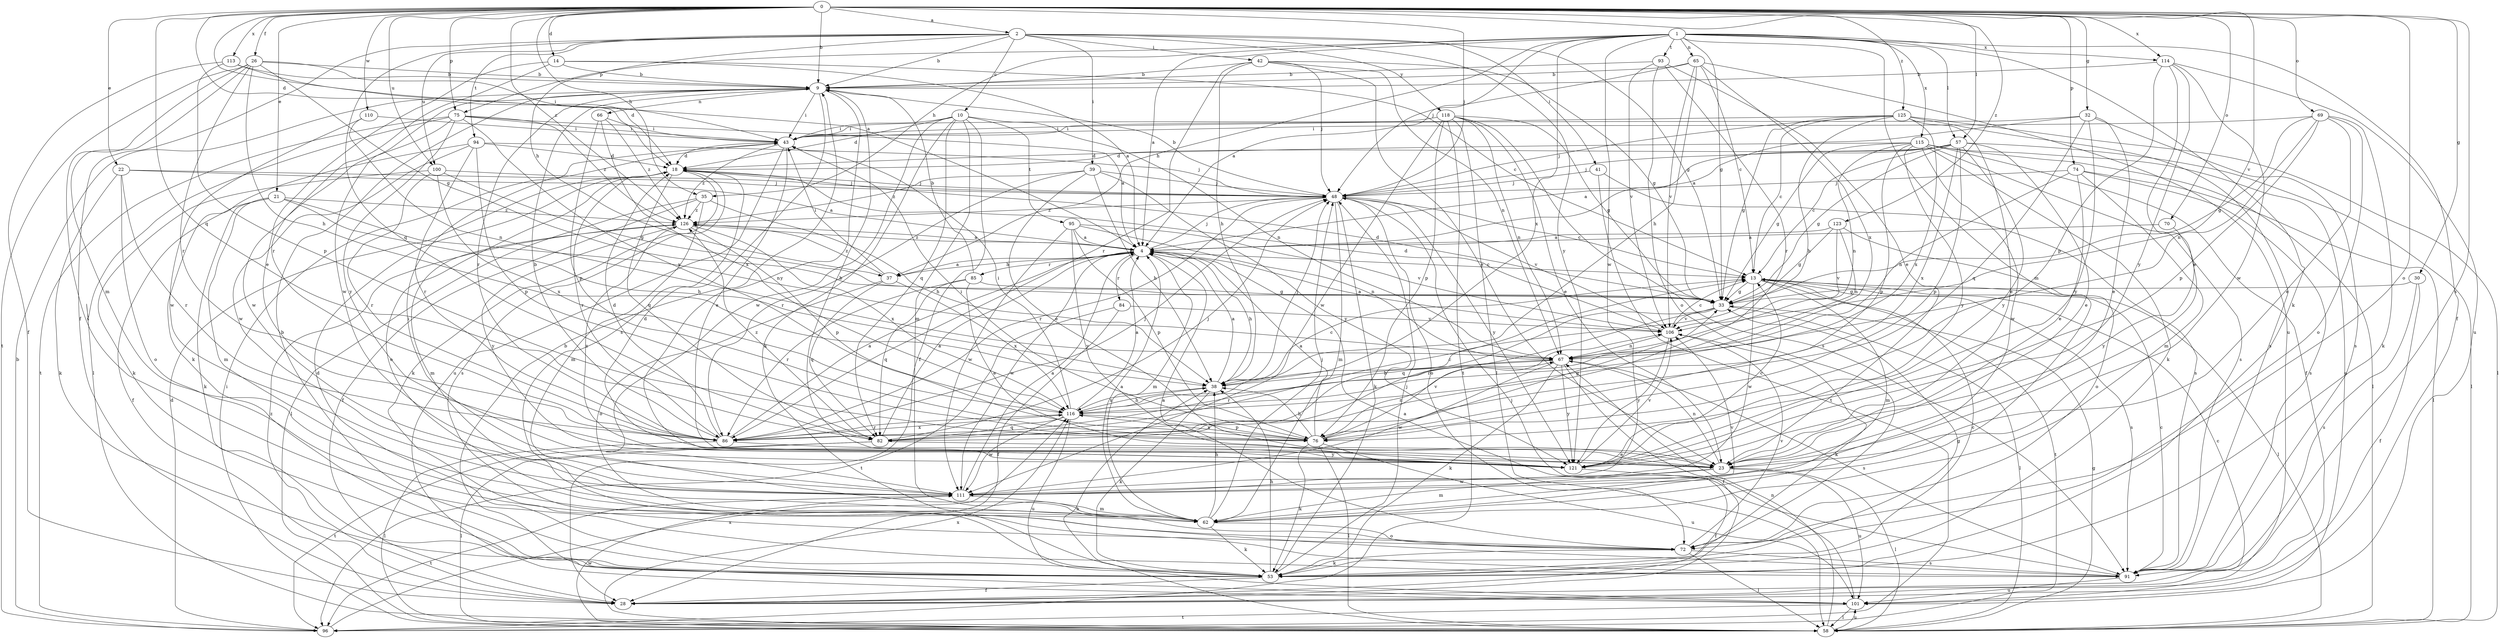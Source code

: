 strict digraph  {
0;
1;
2;
4;
9;
10;
13;
14;
18;
21;
22;
23;
26;
28;
30;
32;
33;
35;
37;
38;
39;
41;
42;
43;
48;
53;
57;
58;
62;
65;
66;
67;
69;
70;
72;
74;
75;
76;
82;
84;
85;
86;
91;
93;
94;
95;
96;
100;
101;
106;
110;
111;
113;
114;
115;
116;
118;
121;
123;
125;
126;
0 -> 2  [label=a];
0 -> 4  [label=a];
0 -> 9  [label=b];
0 -> 14  [label=d];
0 -> 18  [label=d];
0 -> 21  [label=e];
0 -> 22  [label=e];
0 -> 26  [label=f];
0 -> 30  [label=g];
0 -> 32  [label=g];
0 -> 35  [label=h];
0 -> 48  [label=j];
0 -> 57  [label=l];
0 -> 69  [label=o];
0 -> 70  [label=o];
0 -> 72  [label=o];
0 -> 74  [label=p];
0 -> 75  [label=p];
0 -> 82  [label=q];
0 -> 91  [label=s];
0 -> 100  [label=u];
0 -> 106  [label=v];
0 -> 110  [label=w];
0 -> 113  [label=x];
0 -> 114  [label=x];
0 -> 123  [label=z];
0 -> 125  [label=z];
0 -> 126  [label=z];
1 -> 4  [label=a];
1 -> 28  [label=f];
1 -> 33  [label=g];
1 -> 35  [label=h];
1 -> 37  [label=h];
1 -> 48  [label=j];
1 -> 53  [label=k];
1 -> 57  [label=l];
1 -> 62  [label=m];
1 -> 65  [label=n];
1 -> 75  [label=p];
1 -> 93  [label=t];
1 -> 111  [label=w];
1 -> 114  [label=x];
1 -> 115  [label=x];
1 -> 116  [label=x];
2 -> 9  [label=b];
2 -> 10  [label=c];
2 -> 28  [label=f];
2 -> 33  [label=g];
2 -> 37  [label=h];
2 -> 39  [label=i];
2 -> 41  [label=i];
2 -> 42  [label=i];
2 -> 82  [label=q];
2 -> 94  [label=t];
2 -> 100  [label=u];
2 -> 118  [label=y];
2 -> 121  [label=y];
4 -> 13  [label=c];
4 -> 37  [label=h];
4 -> 38  [label=h];
4 -> 48  [label=j];
4 -> 62  [label=m];
4 -> 84  [label=r];
4 -> 85  [label=r];
4 -> 111  [label=w];
4 -> 126  [label=z];
9 -> 43  [label=i];
9 -> 66  [label=n];
9 -> 86  [label=r];
9 -> 91  [label=s];
9 -> 111  [label=w];
9 -> 121  [label=y];
10 -> 18  [label=d];
10 -> 28  [label=f];
10 -> 43  [label=i];
10 -> 53  [label=k];
10 -> 62  [label=m];
10 -> 67  [label=n];
10 -> 82  [label=q];
10 -> 95  [label=t];
10 -> 111  [label=w];
13 -> 33  [label=g];
13 -> 58  [label=l];
13 -> 62  [label=m];
13 -> 91  [label=s];
13 -> 96  [label=t];
13 -> 111  [label=w];
14 -> 4  [label=a];
14 -> 9  [label=b];
14 -> 13  [label=c];
14 -> 23  [label=e];
14 -> 86  [label=r];
18 -> 48  [label=j];
18 -> 53  [label=k];
18 -> 72  [label=o];
18 -> 82  [label=q];
18 -> 86  [label=r];
18 -> 91  [label=s];
21 -> 28  [label=f];
21 -> 38  [label=h];
21 -> 53  [label=k];
21 -> 62  [label=m];
21 -> 67  [label=n];
21 -> 126  [label=z];
22 -> 4  [label=a];
22 -> 48  [label=j];
22 -> 53  [label=k];
22 -> 72  [label=o];
22 -> 86  [label=r];
23 -> 18  [label=d];
23 -> 58  [label=l];
23 -> 62  [label=m];
23 -> 67  [label=n];
23 -> 101  [label=u];
23 -> 111  [label=w];
26 -> 9  [label=b];
26 -> 33  [label=g];
26 -> 38  [label=h];
26 -> 43  [label=i];
26 -> 62  [label=m];
26 -> 86  [label=r];
26 -> 91  [label=s];
26 -> 96  [label=t];
28 -> 13  [label=c];
28 -> 126  [label=z];
30 -> 28  [label=f];
30 -> 33  [label=g];
30 -> 91  [label=s];
32 -> 4  [label=a];
32 -> 23  [label=e];
32 -> 43  [label=i];
32 -> 82  [label=q];
32 -> 91  [label=s];
32 -> 121  [label=y];
33 -> 18  [label=d];
33 -> 58  [label=l];
33 -> 82  [label=q];
33 -> 86  [label=r];
33 -> 106  [label=v];
35 -> 28  [label=f];
35 -> 38  [label=h];
35 -> 58  [label=l];
35 -> 62  [label=m];
35 -> 126  [label=z];
37 -> 4  [label=a];
37 -> 43  [label=i];
37 -> 72  [label=o];
37 -> 82  [label=q];
37 -> 116  [label=x];
37 -> 126  [label=z];
38 -> 4  [label=a];
38 -> 13  [label=c];
38 -> 48  [label=j];
38 -> 53  [label=k];
38 -> 116  [label=x];
39 -> 23  [label=e];
39 -> 38  [label=h];
39 -> 48  [label=j];
39 -> 86  [label=r];
39 -> 121  [label=y];
39 -> 126  [label=z];
41 -> 48  [label=j];
41 -> 91  [label=s];
41 -> 96  [label=t];
42 -> 9  [label=b];
42 -> 23  [label=e];
42 -> 33  [label=g];
42 -> 38  [label=h];
42 -> 48  [label=j];
42 -> 67  [label=n];
42 -> 86  [label=r];
43 -> 18  [label=d];
43 -> 23  [label=e];
43 -> 101  [label=u];
43 -> 126  [label=z];
48 -> 9  [label=b];
48 -> 13  [label=c];
48 -> 53  [label=k];
48 -> 62  [label=m];
48 -> 72  [label=o];
48 -> 86  [label=r];
48 -> 106  [label=v];
48 -> 121  [label=y];
48 -> 126  [label=z];
53 -> 9  [label=b];
53 -> 13  [label=c];
53 -> 18  [label=d];
53 -> 28  [label=f];
53 -> 33  [label=g];
53 -> 38  [label=h];
53 -> 48  [label=j];
57 -> 4  [label=a];
57 -> 13  [label=c];
57 -> 18  [label=d];
57 -> 23  [label=e];
57 -> 33  [label=g];
57 -> 48  [label=j];
57 -> 58  [label=l];
57 -> 76  [label=p];
57 -> 116  [label=x];
57 -> 121  [label=y];
58 -> 33  [label=g];
58 -> 38  [label=h];
58 -> 43  [label=i];
58 -> 67  [label=n];
58 -> 101  [label=u];
58 -> 111  [label=w];
58 -> 116  [label=x];
62 -> 4  [label=a];
62 -> 38  [label=h];
62 -> 48  [label=j];
62 -> 53  [label=k];
62 -> 72  [label=o];
62 -> 106  [label=v];
65 -> 4  [label=a];
65 -> 9  [label=b];
65 -> 13  [label=c];
65 -> 38  [label=h];
65 -> 101  [label=u];
65 -> 106  [label=v];
65 -> 116  [label=x];
66 -> 43  [label=i];
66 -> 76  [label=p];
66 -> 116  [label=x];
66 -> 126  [label=z];
67 -> 28  [label=f];
67 -> 38  [label=h];
67 -> 53  [label=k];
67 -> 86  [label=r];
67 -> 91  [label=s];
67 -> 111  [label=w];
67 -> 121  [label=y];
69 -> 23  [label=e];
69 -> 33  [label=g];
69 -> 43  [label=i];
69 -> 53  [label=k];
69 -> 67  [label=n];
69 -> 72  [label=o];
69 -> 76  [label=p];
70 -> 4  [label=a];
70 -> 121  [label=y];
72 -> 4  [label=a];
72 -> 53  [label=k];
72 -> 58  [label=l];
72 -> 91  [label=s];
72 -> 106  [label=v];
74 -> 23  [label=e];
74 -> 48  [label=j];
74 -> 58  [label=l];
74 -> 62  [label=m];
74 -> 67  [label=n];
74 -> 91  [label=s];
75 -> 4  [label=a];
75 -> 43  [label=i];
75 -> 58  [label=l];
75 -> 96  [label=t];
75 -> 111  [label=w];
75 -> 116  [label=x];
75 -> 121  [label=y];
75 -> 126  [label=z];
76 -> 4  [label=a];
76 -> 33  [label=g];
76 -> 38  [label=h];
76 -> 43  [label=i];
76 -> 53  [label=k];
76 -> 58  [label=l];
76 -> 67  [label=n];
76 -> 101  [label=u];
76 -> 106  [label=v];
76 -> 116  [label=x];
82 -> 4  [label=a];
82 -> 13  [label=c];
82 -> 23  [label=e];
82 -> 48  [label=j];
82 -> 58  [label=l];
82 -> 96  [label=t];
82 -> 126  [label=z];
84 -> 28  [label=f];
84 -> 96  [label=t];
84 -> 106  [label=v];
85 -> 9  [label=b];
85 -> 23  [label=e];
85 -> 33  [label=g];
85 -> 82  [label=q];
85 -> 86  [label=r];
86 -> 4  [label=a];
86 -> 9  [label=b];
86 -> 18  [label=d];
86 -> 48  [label=j];
86 -> 58  [label=l];
86 -> 116  [label=x];
86 -> 121  [label=y];
91 -> 4  [label=a];
91 -> 13  [label=c];
91 -> 101  [label=u];
93 -> 9  [label=b];
93 -> 23  [label=e];
93 -> 72  [label=o];
93 -> 86  [label=r];
93 -> 106  [label=v];
94 -> 18  [label=d];
94 -> 48  [label=j];
94 -> 53  [label=k];
94 -> 76  [label=p];
94 -> 86  [label=r];
94 -> 111  [label=w];
95 -> 4  [label=a];
95 -> 67  [label=n];
95 -> 76  [label=p];
95 -> 106  [label=v];
95 -> 111  [label=w];
95 -> 121  [label=y];
96 -> 9  [label=b];
96 -> 18  [label=d];
96 -> 116  [label=x];
100 -> 33  [label=g];
100 -> 48  [label=j];
100 -> 53  [label=k];
100 -> 86  [label=r];
100 -> 116  [label=x];
101 -> 9  [label=b];
101 -> 48  [label=j];
101 -> 58  [label=l];
101 -> 96  [label=t];
106 -> 4  [label=a];
106 -> 13  [label=c];
106 -> 18  [label=d];
106 -> 53  [label=k];
106 -> 67  [label=n];
106 -> 121  [label=y];
110 -> 43  [label=i];
110 -> 67  [label=n];
110 -> 111  [label=w];
111 -> 4  [label=a];
111 -> 43  [label=i];
111 -> 62  [label=m];
111 -> 96  [label=t];
113 -> 9  [label=b];
113 -> 18  [label=d];
113 -> 28  [label=f];
113 -> 76  [label=p];
114 -> 9  [label=b];
114 -> 23  [label=e];
114 -> 76  [label=p];
114 -> 101  [label=u];
114 -> 111  [label=w];
114 -> 121  [label=y];
115 -> 18  [label=d];
115 -> 28  [label=f];
115 -> 33  [label=g];
115 -> 53  [label=k];
115 -> 58  [label=l];
115 -> 67  [label=n];
115 -> 76  [label=p];
115 -> 91  [label=s];
115 -> 101  [label=u];
115 -> 111  [label=w];
115 -> 121  [label=y];
116 -> 4  [label=a];
116 -> 38  [label=h];
116 -> 43  [label=i];
116 -> 76  [label=p];
116 -> 82  [label=q];
116 -> 86  [label=r];
116 -> 101  [label=u];
116 -> 111  [label=w];
118 -> 23  [label=e];
118 -> 33  [label=g];
118 -> 43  [label=i];
118 -> 58  [label=l];
118 -> 67  [label=n];
118 -> 76  [label=p];
118 -> 91  [label=s];
118 -> 96  [label=t];
118 -> 111  [label=w];
121 -> 9  [label=b];
121 -> 13  [label=c];
121 -> 28  [label=f];
121 -> 106  [label=v];
121 -> 126  [label=z];
123 -> 4  [label=a];
123 -> 33  [label=g];
123 -> 67  [label=n];
123 -> 72  [label=o];
123 -> 106  [label=v];
125 -> 13  [label=c];
125 -> 23  [label=e];
125 -> 33  [label=g];
125 -> 38  [label=h];
125 -> 43  [label=i];
125 -> 48  [label=j];
125 -> 58  [label=l];
125 -> 91  [label=s];
125 -> 116  [label=x];
126 -> 4  [label=a];
126 -> 62  [label=m];
126 -> 76  [label=p];
126 -> 116  [label=x];
126 -> 121  [label=y];
}
